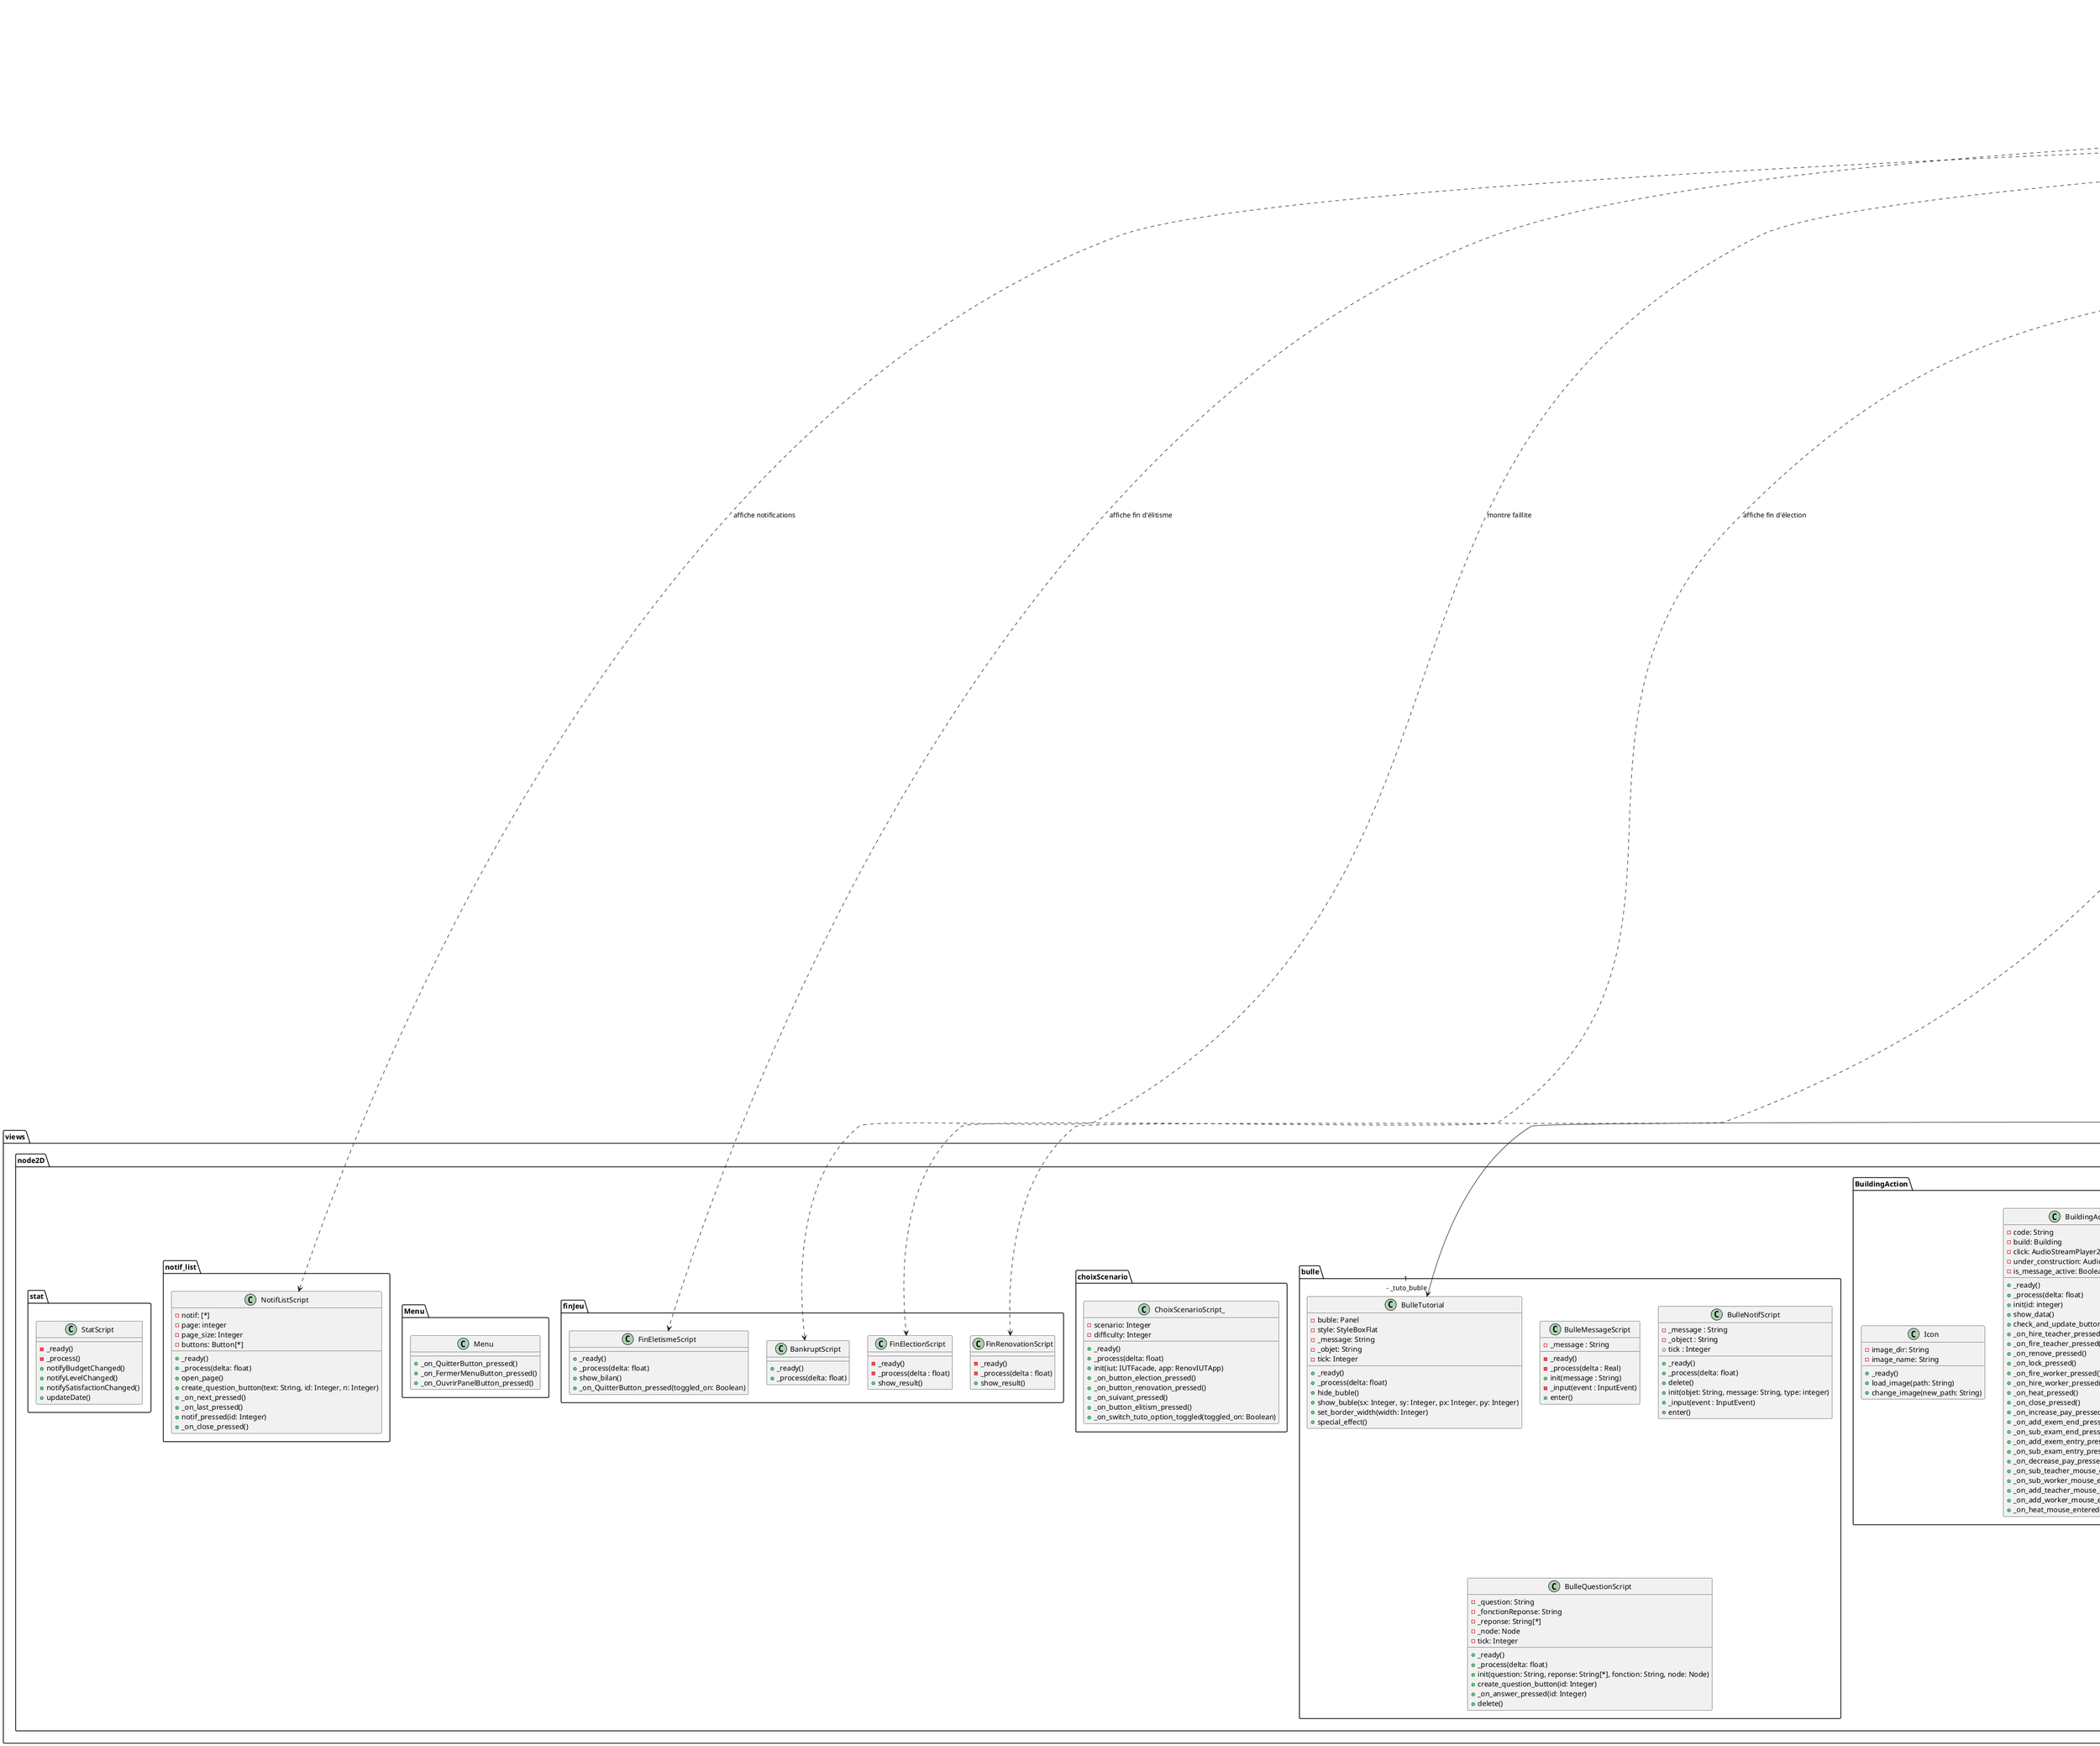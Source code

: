 @startuml
'https://plantuml.com/class-diagram
package application {
     class RenovIUTApp {
    + static app: RenovIUTApp
    - scene: Resource
    '- illkirch: IUTFacade
    - panelChoixScenario: Node2D
    - loaded: Boolean

    + _ready()
    + startGame()
    + game_loaded()
    + _on_next_pressed()
    + close_app()
    + open_notif()
    + open_bankrupt()
    + open_building(id: Integer)
    + building_work(id: Integer, visible: Boolean)
    + notifyDateChanged()
    + notifyStateChanged()
     }

}
package Controllers{
    package campus{


       class Budget {
           - pay_teacher : Integer [*]
           - nb_pay_teacher : Integer
           - pay_worker : Integer[*]
           - nb_pay_worker : Integer
           - pay_heating : Integer[*]
           - previous_bill : Integer

           + reset_bill()
           + add_daily_expense()
           + pay_bill()
           + send_bill_detail()
           + sum_pay(table : Integer[*] ) : Integer
           + get_previous_bill() : Integer
           + send_fund()
           + static init_budget()
           + static init_budget_building(build : Building)
       }

       class BuildingManagement {
           + {static} init_building()
           + {static} rise_end_exam_difficulty(dept : String)
           +{static}decrease_end_exam_difficulty(dept : String)
           + {static} rise_entry_exam_difficulty(dept : String)
           + {static} decrease_entry_exam_difficulty(dept : String)
           + {static} advance_work(building : Building)
           + {static}start_renovation(building : Building) : Boolean
           +{static} fireWorker(dept : String)
           + {static} hireWorker(dept : String)
           + {static}switchHeat(dept : String)
           + {static}fireAgent(dept : String)
           + {static} hireAgent(dept : String)
           +{static}lockDoor(dept : String)
           + {static} wear()
           + {static} compute_attractivity()
           + {static} adjust_attractivity()
       }

       class Expense {
           + {static} expense_global(amount : Integer)
           + {static} expense_dept(amount : Integer, dept : String)
           + {static} try_expense_global(amount : Integer) : Boolean
           + {static} try_expense_dept(amount : Integer, dept : String) : Boolean
           + {static} bankrupt()
       }

       class Study {
           - students_base_nb : Integer[*]
           - fluct : Float
           - exam_base_result : Float

           + {static} populate_promo(dept : Integer, year : Integer) : Integer
           + {static} populate()
           + {static} populate_new_year(scenario : Scenario)
           + {static} pass_dept_exam(dept : String) : [*]
           + {static} pass_next_year()
           + {static} teacher_adjust_level()
           + {static} teacher_adjust_mood()
           + {static} door_adjust_mood()
           + {static} mood_fluctuation(dept : String, value : Float, coeff : Float)
           + {static} level_fluctuation(dept : String, value : Float, coeff : Float)
           + {static} student_resign()
       }

       class Teaching {
           - teachers_base_nb : Integer[*]
           - minimum_wage : Integer
           - maximum_wage : Integer

           + static hire_teachers(dept : String, force : Boolean)
           + static fire_teachers(dept : String)
           + static populate()
           + static mood_fluctuation(dept : String, value : Float, coeff : Float)
           + static increase_salary(dept : String)
           + static decrease_salary(dept : String)
           + static teacher_resign()
           + static pay_adjust_mood()
       }
    }

    package Timeline
    {
       Abstract class Scenario {
           - _name : String

           + init()
           + get_scenario() : String
           + {static} get_description() : String
           + game_start()
           + test_end_game_condition() : Boolean
           + end_game()
           + mid_game()
           + player_report() : String
           + side_effect() : String
       }
       class ScenarioElection {
           - _progression : Integer

           + init()
           + game_start()
           + {static} get_description() : String
           + test_end_game_condition() : Boolean
           + end_game()
           + mid_game()
           + player_report() : String
       }
       class ScenarioElitisme {
           - _progression : Integer

           + init()
           + game_start()
           + {static} get_description() : String
           + test_end_game_condition() : Boolean
           + end_game()
           + mid_game()
           + player_report() : String
       }


       class ScenarioRenovation {
           '- old_builds : Building[*]
           - _progression : Boolean[*]

           + init()
           + game_start()
           + static get_description() : String
           + test_end_game_condition() : Boolean
           + end_game()
           + mid_game()
           + building_to_renov_wear()
           + player_report() : String
       }
       class TimeManagement {
          ' - _tuto : Tutorial
          ' - _scenario : Scenario
          ' - _budget : Budget

           + _init(scenario : Scenario, tuto : Tutorial)
           + start()
           + next_Trimestre()
           + Event() : Boolean
           + mood_and_level_update()
           + {static} heat_adjust_mood()
           + {static}  inventory_adjust_mood()
           + {static}  renovation_adjust_mood()
       }

       class Tutorial {
           - _tutorial : Boolean
           '- _tuto_buble : BulleTutorial
           - _trimester : Integer

           + _init(tuto : Boolean)
           + _ready()
           + _process(delta : float)
           + tuto_next()
           + tuto_trimester1()
           + tuto_trimester2()
           + tuto_trimester3()
           + tuto_trimester4()
           + tuto_trimester5()
       }


       class Vote {
           +{static} election_gagnee() : Boolean

           +{static} nb_voix_teacher_per_dept(dept: String) : Integer
           {+static} nb_voix_student_per_dept(dept: String) : Integer
           +{static} nb_voix_per_dept(dept: String) : Integer
           +{static} nb_voix_teacher() : Integer
           +{static} nb_voix_student() : Integer
           +{static} nb_voix_total() : Integer

           +{static} popularity_total() : Float
           +{static} popularity_among_students() : Integer
           +{static} popularity_among_teachers() : Integer
           +{static} popularity_per_dept(dept: String) : Integer

           +{static} popularity_among_teachers_per_dept(dept: String) : Integer
           +{static} popularity_among_students_per_dept(dept: String) : Integer

           +{static} logistic_function(x: Float, k: Float ) : Float
       }

    }
    class BulleGestion {
        +{static} liste_notif_count : [*]

        +{static} send_message(message : String, notif : Boolean)
        +{static} send_notif(objet : String, message : String, type : Integer)
    }
    class IUTFacade {
        - _tuto : Tutorial
        - _scenario : Scenario
        - _time : TimeManagement
        - _id : Integer

        chooseMode(scenario : Integer, difficulty:Integer)
        startGame()
    }


}
package global{
   class DBManager {
       - db: SQLite
       - db_path: String

       + _init(path: String)
       + open_db() : Boolean
       + close_db()
       + execute(query: String, params: [*]) : Boolean
       + get_entries(query: String, params: [*]) : [*]
       + print_entries(query: String, params: [*])
       + clear_tables()
   }
   class Global {
       '- db : DBManager
       - ok : Boolean
       - normal_inflation_rate : Float
       - indexation_rate : Float

       + create_iut_db()
       +{static} dept_index_to_string(index : Integer) : String
       +{static} dept_string_to_index(source : String) : Integer
       +{static} get_month_name(month : Integer) : String
       + randint_in_range(min : Integer, max : Integer) : Integer
       + randfloat_in_range(min : Float, max : Float) : Float
       + randfloat_in_square_range(min : Float, max : Float) : Float
   }



}
package Models{
   class GlobalData {
       +{static} _year : Integer
       +{static} _month : Integer
       +{static} _day : Integer
       +{static} _budget : Integer
      + {static} _difficulty : Integer
      + {static} _attractivity : Float
       +{static} _pay_worker : Integer

       +{static} setBudget(montant : Integer)
       +{static} addBudget(montant : Integer)
       +{static} getBudget() : Integer
       +{static} getTotalBudget() : Integer
       +{static} get_pay_worker() : Integer

       +{static} setDate(day : Integer, month : Integer, year : Integer)
       +{static} get_attractivity() : Float
      + {static} set_attractivity(value : Float)
       +{static} incrementDay()
       +{static} incrementTrimestre()
      + {static} isNewMonth() : Boolean
      + {static} isEndofYear() : Boolean
       +{static} isStartofYear() : Boolean
       +{static} get_season() : Integer
      + {static} get_year_to_str() : String
      + {static} get_season_text() : String
      + {static} get_date() : String
     +  {static} get_difficulty() : Integer
      + {static} set_difficulty(value : Integer)

      + {static} adjust_budget_initial() : Integer
       +{static} adjust_fund() : Float
      + {static} adjust_satisfaction() : Float
       +{static} adjust_level() : Float
      + {static} adjust_dept_state() : Float
      + {static} adjust_event_proba() : Float
      + {static} formatBudget(number : Integer) : String
   }
   class Notification {
     + {static} get_all_ids():[*]
     + {static} get_message(id: Integer): String
     + {static} get_object(id: Integer): String
     + {static} get_date(id: Integer): String
     + {static} get_type(id: Integer): Integer
     + {static} add_notification(message: String, object: String, date: String, type: Integer)
   }

   package humain{
       class Student {
         +{static} _graduate: Integer
         +{static} _engineering: Integer
         +{static} student_id_counter: Integer

         +{static} get_graduate(): Integer
         +{static} add_graduate()
        + {static} get_engineering(): Integer
         +{static} add_engineering()
         +{static} get_all_ids(): [*]
         +{static} get_dept_ids(dept: String):[*]
         +{static} add_student(dept: String, year: Integer): Integer
        + {static} rm_student_by_id(id: Integer)
        + {static} rm_students_by_dept(dept: String, nb: Integer)
         +{static} rm_student_by_mood(mood: Float)

         +{static} get_year(id: Integer): Integer
         +{static} get_dept(id: Integer): String
        + {static} get_mood(id: Integer): Float
        + {static} get_level(id: Integer): Float
         +{static} get_base_level(id: Integer): Float

        + {static} set_year(id: Integer, new_year: Integer)
         +{static} set_mood(id: Integer, coeff: Float)
         +{static} set_level(id: Integer, coeff: Float)
        + {static} set_base_level(id: Integer, coeff: Float)

         +{static} compute_nb_per_dept(dept: String): Float
        + {static} avg_mood_per_dept(dept: String): Float
        + {static} avg_level_per_dept(dept: String): Float
        + {static} compute_nb(): Float
         +{static} avg_mood(): Float
         +{static} avg_level(): Float
         +{static} success_rate_per_dept(dept: String): Float
         +{static} success_rate(): Float
       }

       class Teacher {
         +{static} teacher_id_counter: Integer

         +{static} get_all_ids():[*]
         +{static} get_dept_ids(dept: String): [*]
         +{static} add_teacher(dept: String): Integer
         +{static} rm_teacher_by_id(id: Integer)
         +{static} rm_teachers_by_dept(dept: String, nb: Integer)
         +{static} rm_teacher_by_mood(mood: Float)

         +{static} get_dept(id: Integer): String
         +{static} get_mood(id: Integer): Float
         +{static} set_mood(id: Integer, coeff: Float)

         +{static} compute_nb_per_dept(dept: String): Integer
         +{static} avg_mood_per_dept(dept: String): Float
         +{static} compute_nb(): Float
         +{static} avg_mood(): Float
       }
   }
   package material{
       class Building {
         +{static} fixed_cost_renovation: Integer
         +{static} coeffTempsRenovation: Integer
         +{static} MonthlySquareMetersHeatingCost: Integer
         +{static} _buildingsDictionary: Dictionary
         +{static} _total_buildings_under_renovation: Integer

         -_age: Integer
         -_doorLocked: Boolean
         -_surface: Integer
         -_heating: Boolean
         -_code: String
         -_inventory: Float
         -_ouvriers: Integer
         -_is_renovation_underway: Boolean
         -_budget: Integer
         -_pay_teacher: Integer
         -_entry_exam: Float
         -_end_exam: Float

         +{static} get_building(code: String): Building
         +get_code(): String
         +get_pay_teacher(): Integer
         +get_budget(): Integer
         +get_age(): Integer
         +get_inventory(): Float
         +get_surface(): Integer
         +is_heating(): Boolean
         +get_ouvriers(): Integer
         +is_renovation_underway(): Boolean
         +{static} get_total_buildings_under_renovation(): Integer
         +isDoorLocked(): Boolean
         +get_exam_entry(): Float
         +get_exam_end(): Float

         +set_pay_teacher(amount: Integer)
         +setHeat(heat: Boolean)
         +setInventory(value: Float)
         +set_renovation_underway(underway: Boolean)
         +set_budget(value: Integer)
         +setDoorLocked(locked: Boolean)
         +set_exam_entry(value: Float)
         +set_exam_end(value: Float)

         +add_pay_teacher(amount: Integer)
         +add_ouvrier()
         +remove_ouvrier()
         +addInventory(value: Integer)
         +add_budget(amount: Integer)

         +start_renovation_work()
         +stop_renovation_work()
         +estimated_renovation_worktime(): Integer
       }

   }


}
package observer{
   class ObserverBuilding {
       - {static} Observer : []
       +{static} addObserver(O)
       + {static} notifyStateChanged()
   }
   class ObserverGlobalData {
       +{static} Observer: []
       +{static} addObserver(O)
       +{static} notifyBudgetChanged()
       +{static} notifyDateChanged()
       +{static} notifyAttractivityChanged()
   }
   class ObserverPopulation {
       +{static} Observer: []
       +{static} addObserver(O)
       +{static} notifyLevelChanged()
       +{static} notifySatisfactionChanged()
   }
}

package views{
  package node3D {
  	    package Character
  	    {
  	       class Bonhomme {
                 + distance: float
                 + animation_player: AnimationPlayer
                 - visible_summer: Boolean

                 + _ready()
                 + content()
                 + facher()
                 + setVisible()
             }
             class Bonhommes {
                 - notif: [*]
                 - page: Integer
                 - page_size: Integer
                 - buttons: Button[*]

                 + _ready()
                 + _process(delta: float)
                 + open_page()
                 + create_question_button(text: String, id: Integer, n: Integer)
                 + _on_next_pressed()
                 + _on_last_pressed()
                 + notif_pressed(id: Integer)
                 + _on_close_pressed()
             }

  	    }
  	    package Tree{
  	       class Tree{
             		+ {static} trunc_path : String
             		+ {static} material_path : String
             		+ {static} texture_path : String
             		+ {static} mask_path : String
              	+ _ready()
                  + _process(delta: float)
                  + apply_material_to_mesh_instances(node: Node3D, material: Material, trunc: Material)
                  + notifyDateChanged()
                  + summer()
                  + winter()
                  + printer()
                  + autumn()
             }
  	    }
  	    class CameraRoot {
              - _default_scale:  Vector3
              - _rot_Y:float

              + _ready()
              + _process(delta: float)
              + curve_scale(degrees: float): float
              + rotate_root(coeff: float)
              + _input(event: InputEvent)
              + rotate_tutorial(time: float)
          }
          class Camera3D {
              - _default_scale: Vector3[*]
              - _building:MeshInstance3D[*]
              - big: Boolean

              + _ready()
              + _input(event: InputEvent)
              + handle_3d_click(event: InputEventMouseButton)
              + handle_hover(event: InputEventMouseMotion)
              + big_build(build: Integer)
          }
  }

  package node2D {

  		package BuildingAction {
  		    class BuildingAction {
                  - code: String
                  - build: Building
                  - click: AudioStreamPlayer2D
                  - under_construction: AudioStreamPlayer2D
                  - is_message_active: Boolean

                  + _ready()
                  + _process(delta: float)
                  + init(id: integer)
                  + show_data()
                  + check_and_update_buttons()
                  + _on_hire_teacher_pressed()
                  + _on_fire_teacher_pressed()
                  + _on_renove_pressed()
                  + _on_lock_pressed()
                  + _on_fire_worker_pressed()
                  + _on_hire_worker_pressed()
                  + _on_heat_pressed()
                  + _on_close_pressed()
                  + _on_increase_pay_pressed()
                  + _on_add_exem_end_pressed()
                  + _on_sub_exam_end_pressed()
                  + _on_add_exem_entry_pressed()
                  + _on_sub_exam_entry_pressed()
                  + _on_decrease_pay_pressed()
                  + _on_sub_teacher_mouse_entered()
                  + _on_sub_worker_mouse_entered()
                  + _on_add_teacher_mouse_entered()
                  + _on_add_worker_mouse_entered()
                  + _on_heat_mouse_entered()
              }
              class Icon {
                  - image_dir: String
                  - image_name: String

                  + _ready()
                  + load_image(path: String)
                  + change_image(new_path: String)
              }



  		}

  		package bulle {
  			class BulleMessageScript {
  				- _message : String
  				- _ready()
  				- _process(delta : Real)
  				+ init(message : String)
  				- _input(event : InputEvent)
  				+ enter()
  			}

  			class BulleNotifScript {
  				- _message : String
  				- _object : String
  				+ tick : Integer
  		        + _ready()
                  + _process(delta: float)
                  + delete()
                  + init(objet: String, message: String, type: integer)
                  + _input(event : InputEvent)
                  + enter()
  			}

  			class BulleQuestionScript {
  				- _question: String
                  - _fonctionReponse: String
                  - _reponse: String[*]
                  - _node: Node
                  - tick: Integer

                  + _ready()
                  + _process(delta: float)
                  + init(question: String, reponse: String[*], fonction: String, node: Node)
                  + create_question_button(id: Integer)
                  + _on_answer_pressed(id: Integer)
                  + delete()
  			}
  			class BulleTutorial {
                  - buble: Panel
                  - style: StyleBoxFlat
                  - _message: String
                  - _objet: String
                  - tick: Integer

                  + _ready()
                  + _process(delta: float)
                  + hide_buble()
                  + show_buble(sx: Integer, sy: Integer, px: Integer, py: Integer)
                  + set_border_width(width: Integer)
                  + special_effect()
              }

  		}

  		package choixScenario {

  			class ChoixScenarioScript_ {
                  '- _IUT: IUTFacade
                  '- _app: RenovIUTApp
                  - scenario: Integer
                  - difficulty: Integer

                  + _ready()
                  + _process(delta: float)
                  + init(iut: IUTFacade, app: RenovIUTApp)
                  + _on_button_election_pressed()
                  + _on_button_renovation_pressed()
                  + _on_suivant_pressed()
                  + _on_button_elitism_pressed()
                  + _on_switch_tuto_option_toggled(toggled_on: Boolean)
              }


  		}
  		package finJeu {
          		class BankruptScript {
          			 + _ready()
                       + _process(delta: float)
          		}

          		class FinElectionScript {
          			- _ready()
          			- _process(delta : float)
          			+ show_result()
          		}

          		class FinRenovationScript {
          			- _ready()
          			- _process(delta : float)
          			+ show_result()
          		}
          		class FinEletismeScript {
                       + _ready()
                       + _process(delta: float)
                       + show_bilan()
                       + _on_QuitterButton_pressed(toggled_on: Boolean)
                  }
          }
          package Menu{
                  class Menu {
          	     	+ _on_QuitterButton_pressed()
                      + _on_FermerMenuButton_pressed()
                      + _on_OuvrirPanelButton_pressed()
          	    }

          }
          package notif_list {
          		class NotifListScript {
          			- notif: [*]
                      - page: integer
                      - page_size: Integer
                      - buttons: Button[*]

                      + _ready()
                      + _process(delta: float)
                      + open_page()
                      + create_question_button(text: String, id: Integer, n: Integer)
                      + _on_next_pressed()
                      + _on_last_pressed()
                      + notif_pressed(id: Integer)
                      + _on_close_pressed()
          		}
          }
          package stat {
          		class StatScript {
          			- _ready()
          			- _process()
          			+ notifyBudgetChanged()
          			+ notifyLevelChanged()
          			+ notifySatisfactionChanged()
          			+ updateDate()
          		}
          }



      }





}




'Modèle utilise SQL'
Student ..> StudentSQLTable
Teacher ..> TeacherSQLTable




RenovIUTApp *-- IUTFacade : compose

        RenovIUTApp --> ObserverBuilding : observe
        RenovIUTApp --> ObserverGlobalData : observe
        RenovIUTApp --> ObserverPopulation : observe
        RenovIUTApp ..>BuildingAction : affiche
        RenovIUTApp ..> ChoixScenarioScript : initialise scénario
        RenovIUTApp ..> NotifListScript : affiche notifications
        RenovIUTApp ..> BankruptScript : montre faillite
        RenovIUTApp ..> FinElectionScript : affiche fin d'élection
        RenovIUTApp ..>FinRenovationScript : affiche fin de rénovation
        RenovIUTApp ..> FinEletismeScript : affiche fin d'élitisme

        RenovIUTApp ..> Vote : utilise
        RenovIUTApp ..>GlobalData : utilise
        RenovIUTApp ..> Notification : utilise
        RenovIUTApp ..> Tutorial : utilise
 RenovIUTApp  *--> "1\n - illkirch" IUTFacade






 ChoixScenarioScript  *--> "1\n - build" BuildingAction

 ChoixScenarioScript  o--> "1\n - _app" RenovIUTApp

 ChoixScenarioScript  o--> "1\n - _IUT" IUTFacade
ObserverBuilding --|>Node
Building ..> GlobalData
Teacher --|> Node
Student --|> Node
Notification --|> Node
 Global o--> "1\n - _db" DBManager

Global --|> Node
DBManager --|> Node
 Node <|-- IUTFacade
    IUTFacade o--> "1\n - _tuto" Tutorial
    IUTFacade o--> "1\n - _scenario" Scenario
    IUTFacadeo--> "1\n - _time" TimeManagement
    IUTFacade ..> GlobalData


Vote ..> Teacher
           Vote ..> Student
           Vote ..> GlobalData

BulleGestion ..> Notification
BulleGestion ..> GlobalData
BulleGestion ..> RenovIUTApp

    Object<|--Vote
           Tutorial--|>Node3D
           Tutorial"1" o--> "1\n - _tuto_buble" BulleTutorial






           Scenario <|-- ScenarioElitisme
           Scenario <|-- ScenarioRenovation

    ScenarioRenovation "1" o--> "1\n - old_Builds" Building
    TimeManagement "1" o--> "1\n - _tuto" Tutorial
    TimeManagement "1" o--> "1\n - _scenario" Scenario
    TimeManagement"1" o--> "1\n - _budget" Budget
           Scenario <|-- ScenarioElection
           Scenario --|>Node

       RefCounted <|-- Teaching



       RefCounted <|-- Study



       Node <|-- Expense




       RefCounted  <|--  BuildingManagement



       Node <|-- Budget
       Budget ....> Building :"use"

@enduml